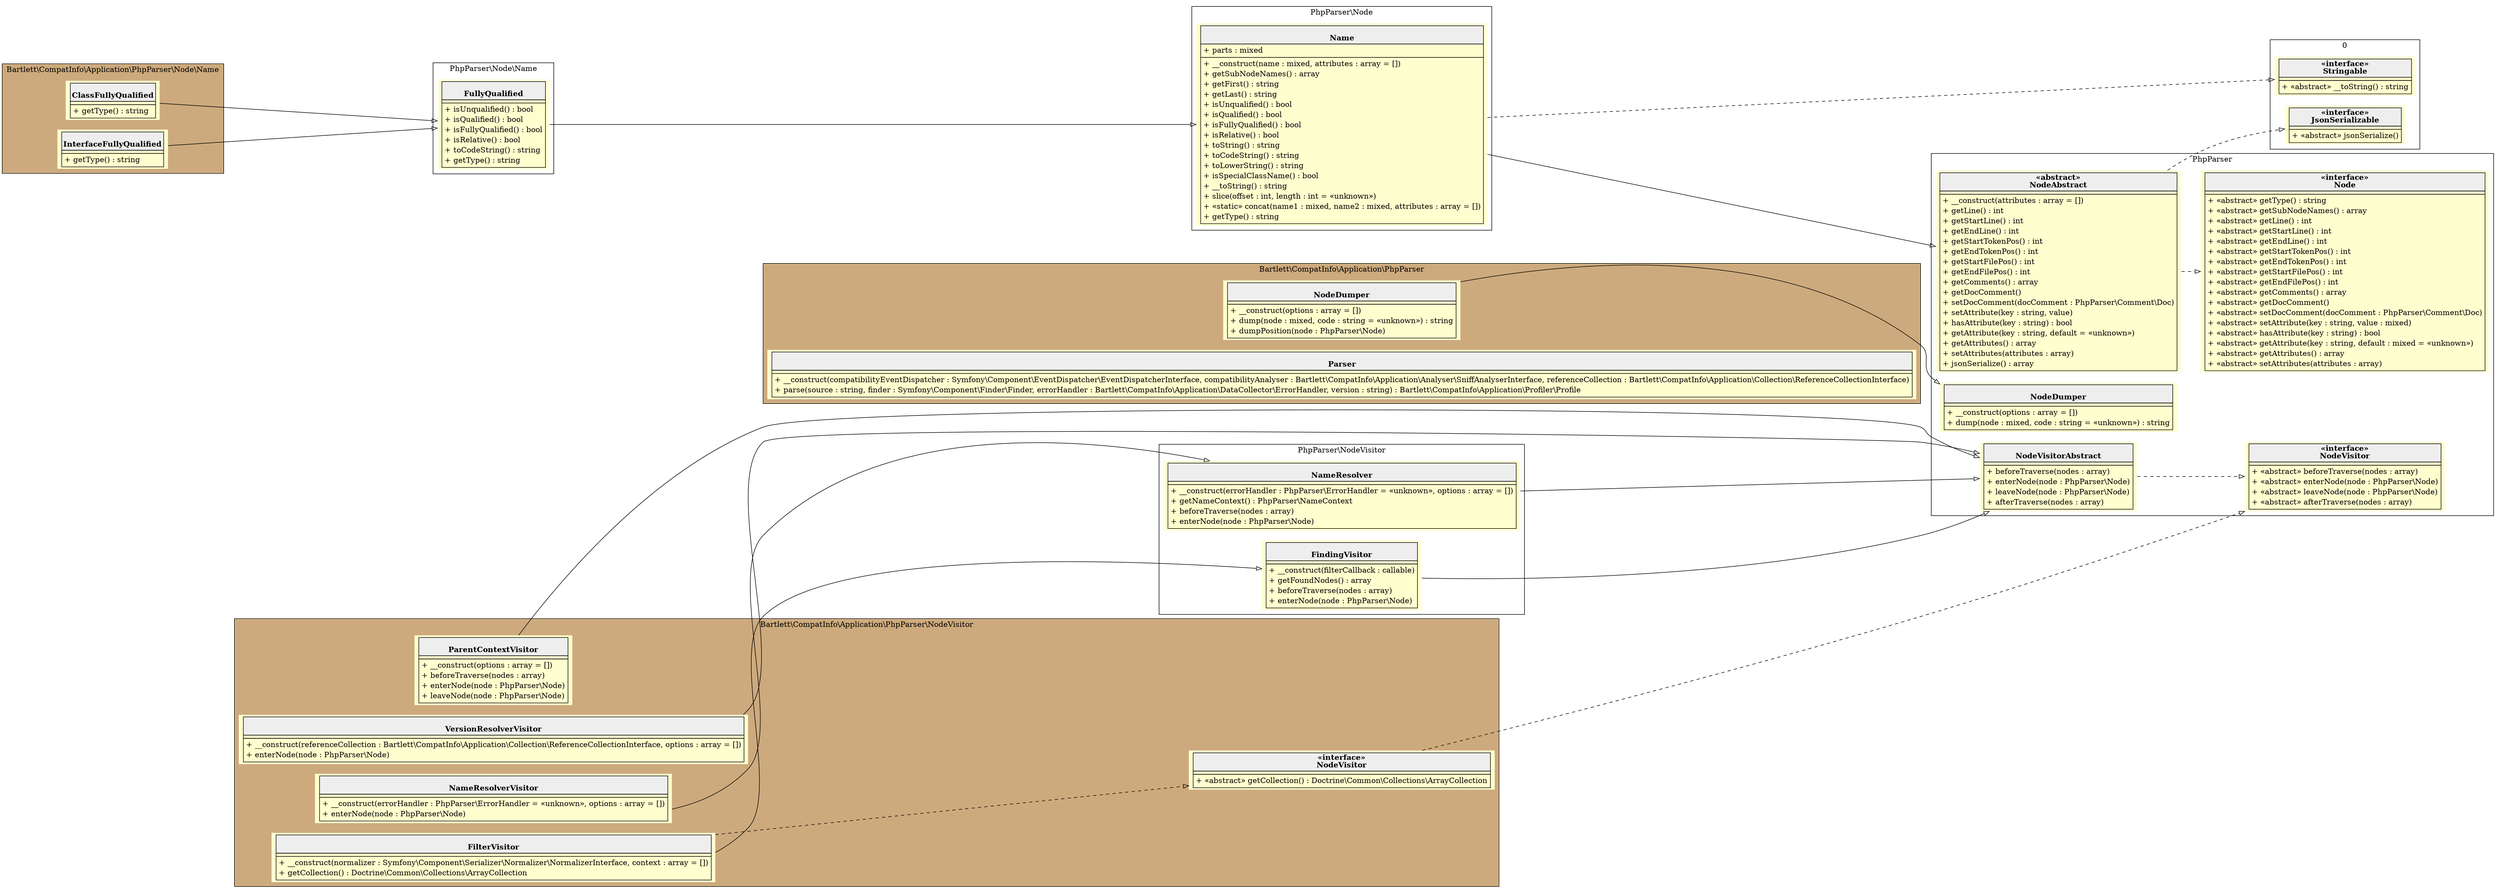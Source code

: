 digraph {
  graph [rankdir="LR" bgcolor="transparent"]
  node [fillcolor="#FEFECE" style="filled"]
  subgraph cluster_0 {
    graph [bgcolor="burlywood3"]
    label = "Bartlett\\CompatInfo\\Application\\PhpParser\\Node\\Name"
    "Bartlett\\CompatInfo\\Application\\PhpParser\\Node\\Name\\ClassFullyQualified" [shape="none" label=<
<table cellspacing="0" border="0" cellborder="1">
    <tr><td bgcolor="#eeeeee"><b><br/>ClassFullyQualified</b></td></tr>
    <tr><td></td></tr>
    <tr><td><table border="0" cellspacing="0" cellpadding="2">
    <tr><td align="left">+ getType() : string</td></tr>
</table></td></tr>
</table>>]
    "Bartlett\\CompatInfo\\Application\\PhpParser\\Node\\Name\\InterfaceFullyQualified" [shape="none" label=<
<table cellspacing="0" border="0" cellborder="1">
    <tr><td bgcolor="#eeeeee"><b><br/>InterfaceFullyQualified</b></td></tr>
    <tr><td></td></tr>
    <tr><td><table border="0" cellspacing="0" cellpadding="2">
    <tr><td align="left">+ getType() : string</td></tr>
</table></td></tr>
</table>>]
  }
  subgraph cluster_1 {
    label = "PhpParser\\Node\\Name"
    "PhpParser\\Node\\Name\\FullyQualified" [shape="none" label=<
<table cellspacing="0" border="0" cellborder="1">
    <tr><td bgcolor="#eeeeee"><b><br/>FullyQualified</b></td></tr>
    <tr><td></td></tr>
    <tr><td><table border="0" cellspacing="0" cellpadding="2">
    <tr><td align="left">+ isUnqualified() : bool</td></tr>
    <tr><td align="left">+ isQualified() : bool</td></tr>
    <tr><td align="left">+ isFullyQualified() : bool</td></tr>
    <tr><td align="left">+ isRelative() : bool</td></tr>
    <tr><td align="left">+ toCodeString() : string</td></tr>
    <tr><td align="left">+ getType() : string</td></tr>
</table></td></tr>
</table>>]
  }
  subgraph cluster_2 {
    label = "PhpParser\\Node"
    "PhpParser\\Node\\Name" [shape="none" label=<
<table cellspacing="0" border="0" cellborder="1">
    <tr><td bgcolor="#eeeeee"><b><br/>Name</b></td></tr>
    <tr><td><table border="0" cellspacing="0" cellpadding="2">
    <tr><td align="left">+ parts : mixed</td></tr>
</table></td></tr>
    <tr><td><table border="0" cellspacing="0" cellpadding="2">
    <tr><td align="left">+ __construct(name : mixed, attributes : array = [])</td></tr>
    <tr><td align="left">+ getSubNodeNames() : array</td></tr>
    <tr><td align="left">+ getFirst() : string</td></tr>
    <tr><td align="left">+ getLast() : string</td></tr>
    <tr><td align="left">+ isUnqualified() : bool</td></tr>
    <tr><td align="left">+ isQualified() : bool</td></tr>
    <tr><td align="left">+ isFullyQualified() : bool</td></tr>
    <tr><td align="left">+ isRelative() : bool</td></tr>
    <tr><td align="left">+ toString() : string</td></tr>
    <tr><td align="left">+ toCodeString() : string</td></tr>
    <tr><td align="left">+ toLowerString() : string</td></tr>
    <tr><td align="left">+ isSpecialClassName() : bool</td></tr>
    <tr><td align="left">+ __toString() : string</td></tr>
    <tr><td align="left">+ slice(offset : int, length : int = «unknown»)</td></tr>
    <tr><td align="left">+ «static» concat(name1 : mixed, name2 : mixed, attributes : array = [])</td></tr>
    <tr><td align="left">+ getType() : string</td></tr>
</table></td></tr>
</table>>]
  }
  subgraph cluster_3 {
    label = "PhpParser"
    "PhpParser\\NodeAbstract" [shape="none" label=<
<table cellspacing="0" border="0" cellborder="1">
    <tr><td bgcolor="#eeeeee"><b>«abstract»<br/>NodeAbstract</b></td></tr>
    <tr><td></td></tr>
    <tr><td><table border="0" cellspacing="0" cellpadding="2">
    <tr><td align="left">+ __construct(attributes : array = [])</td></tr>
    <tr><td align="left">+ getLine() : int</td></tr>
    <tr><td align="left">+ getStartLine() : int</td></tr>
    <tr><td align="left">+ getEndLine() : int</td></tr>
    <tr><td align="left">+ getStartTokenPos() : int</td></tr>
    <tr><td align="left">+ getEndTokenPos() : int</td></tr>
    <tr><td align="left">+ getStartFilePos() : int</td></tr>
    <tr><td align="left">+ getEndFilePos() : int</td></tr>
    <tr><td align="left">+ getComments() : array</td></tr>
    <tr><td align="left">+ getDocComment()</td></tr>
    <tr><td align="left">+ setDocComment(docComment : PhpParser\\Comment\\Doc)</td></tr>
    <tr><td align="left">+ setAttribute(key : string, value)</td></tr>
    <tr><td align="left">+ hasAttribute(key : string) : bool</td></tr>
    <tr><td align="left">+ getAttribute(key : string, default = «unknown»)</td></tr>
    <tr><td align="left">+ getAttributes() : array</td></tr>
    <tr><td align="left">+ setAttributes(attributes : array)</td></tr>
    <tr><td align="left">+ jsonSerialize() : array</td></tr>
</table></td></tr>
</table>>]
    "PhpParser\\Node" [shape="none" label=<
<table cellspacing="0" border="0" cellborder="1">
    <tr><td bgcolor="#eeeeee"><b>«interface»<br/>Node</b></td></tr>
    <tr><td></td></tr>
    <tr><td><table border="0" cellspacing="0" cellpadding="2">
    <tr><td align="left">+ «abstract» getType() : string</td></tr>
    <tr><td align="left">+ «abstract» getSubNodeNames() : array</td></tr>
    <tr><td align="left">+ «abstract» getLine() : int</td></tr>
    <tr><td align="left">+ «abstract» getStartLine() : int</td></tr>
    <tr><td align="left">+ «abstract» getEndLine() : int</td></tr>
    <tr><td align="left">+ «abstract» getStartTokenPos() : int</td></tr>
    <tr><td align="left">+ «abstract» getEndTokenPos() : int</td></tr>
    <tr><td align="left">+ «abstract» getStartFilePos() : int</td></tr>
    <tr><td align="left">+ «abstract» getEndFilePos() : int</td></tr>
    <tr><td align="left">+ «abstract» getComments() : array</td></tr>
    <tr><td align="left">+ «abstract» getDocComment()</td></tr>
    <tr><td align="left">+ «abstract» setDocComment(docComment : PhpParser\\Comment\\Doc)</td></tr>
    <tr><td align="left">+ «abstract» setAttribute(key : string, value : mixed)</td></tr>
    <tr><td align="left">+ «abstract» hasAttribute(key : string) : bool</td></tr>
    <tr><td align="left">+ «abstract» getAttribute(key : string, default : mixed = «unknown»)</td></tr>
    <tr><td align="left">+ «abstract» getAttributes() : array</td></tr>
    <tr><td align="left">+ «abstract» setAttributes(attributes : array)</td></tr>
</table></td></tr>
</table>>]
    "PhpParser\\NodeVisitorAbstract" [shape="none" label=<
<table cellspacing="0" border="0" cellborder="1">
    <tr><td bgcolor="#eeeeee"><b><br/>NodeVisitorAbstract</b></td></tr>
    <tr><td></td></tr>
    <tr><td><table border="0" cellspacing="0" cellpadding="2">
    <tr><td align="left">+ beforeTraverse(nodes : array)</td></tr>
    <tr><td align="left">+ enterNode(node : PhpParser\\Node)</td></tr>
    <tr><td align="left">+ leaveNode(node : PhpParser\\Node)</td></tr>
    <tr><td align="left">+ afterTraverse(nodes : array)</td></tr>
</table></td></tr>
</table>>]
    "PhpParser\\NodeVisitor" [shape="none" label=<
<table cellspacing="0" border="0" cellborder="1">
    <tr><td bgcolor="#eeeeee"><b>«interface»<br/>NodeVisitor</b></td></tr>
    <tr><td></td></tr>
    <tr><td><table border="0" cellspacing="0" cellpadding="2">
    <tr><td align="left">+ «abstract» beforeTraverse(nodes : array)</td></tr>
    <tr><td align="left">+ «abstract» enterNode(node : PhpParser\\Node)</td></tr>
    <tr><td align="left">+ «abstract» leaveNode(node : PhpParser\\Node)</td></tr>
    <tr><td align="left">+ «abstract» afterTraverse(nodes : array)</td></tr>
</table></td></tr>
</table>>]
    "PhpParser\\NodeDumper" [shape="none" label=<
<table cellspacing="0" border="0" cellborder="1">
    <tr><td bgcolor="#eeeeee"><b><br/>NodeDumper</b></td></tr>
    <tr><td></td></tr>
    <tr><td><table border="0" cellspacing="0" cellpadding="2">
    <tr><td align="left">+ __construct(options : array = [])</td></tr>
    <tr><td align="left">+ dump(node : mixed, code : string = «unknown») : string</td></tr>
</table></td></tr>
</table>>]
  }
  subgraph cluster_4 {
    label = 0
    "JsonSerializable" [shape="none" label=<
<table cellspacing="0" border="0" cellborder="1">
    <tr><td bgcolor="#eeeeee"><b>«interface»<br/>JsonSerializable</b></td></tr>
    <tr><td></td></tr>
    <tr><td><table border="0" cellspacing="0" cellpadding="2">
    <tr><td align="left">+ «abstract» jsonSerialize()</td></tr>
</table></td></tr>
</table>>]
    "Stringable" [shape="none" label=<
<table cellspacing="0" border="0" cellborder="1">
    <tr><td bgcolor="#eeeeee"><b>«interface»<br/>Stringable</b></td></tr>
    <tr><td></td></tr>
    <tr><td><table border="0" cellspacing="0" cellpadding="2">
    <tr><td align="left">+ «abstract» __toString() : string</td></tr>
</table></td></tr>
</table>>]
  }
  subgraph cluster_5 {
    graph [bgcolor="burlywood3"]
    label = "Bartlett\\CompatInfo\\Application\\PhpParser\\NodeVisitor"
    "Bartlett\\CompatInfo\\Application\\PhpParser\\NodeVisitor\\FilterVisitor" [shape="none" label=<
<table cellspacing="0" border="0" cellborder="1">
    <tr><td bgcolor="#eeeeee"><b><br/>FilterVisitor</b></td></tr>
    <tr><td></td></tr>
    <tr><td><table border="0" cellspacing="0" cellpadding="2">
    <tr><td align="left">+ __construct(normalizer : Symfony\\Component\\Serializer\\Normalizer\\NormalizerInterface, context : array = [])</td></tr>
    <tr><td align="left">+ getCollection() : Doctrine\\Common\\Collections\\ArrayCollection</td></tr>
</table></td></tr>
</table>>]
    "Bartlett\\CompatInfo\\Application\\PhpParser\\NodeVisitor\\NodeVisitor" [shape="none" label=<
<table cellspacing="0" border="0" cellborder="1">
    <tr><td bgcolor="#eeeeee"><b>«interface»<br/>NodeVisitor</b></td></tr>
    <tr><td></td></tr>
    <tr><td><table border="0" cellspacing="0" cellpadding="2">
    <tr><td align="left">+ «abstract» getCollection() : Doctrine\\Common\\Collections\\ArrayCollection</td></tr>
</table></td></tr>
</table>>]
    "Bartlett\\CompatInfo\\Application\\PhpParser\\NodeVisitor\\NameResolverVisitor" [shape="none" label=<
<table cellspacing="0" border="0" cellborder="1">
    <tr><td bgcolor="#eeeeee"><b><br/>NameResolverVisitor</b></td></tr>
    <tr><td></td></tr>
    <tr><td><table border="0" cellspacing="0" cellpadding="2">
    <tr><td align="left">+ __construct(errorHandler : PhpParser\\ErrorHandler = «unknown», options : array = [])</td></tr>
    <tr><td align="left">+ enterNode(node : PhpParser\\Node)</td></tr>
</table></td></tr>
</table>>]
    "Bartlett\\CompatInfo\\Application\\PhpParser\\NodeVisitor\\ParentContextVisitor" [shape="none" label=<
<table cellspacing="0" border="0" cellborder="1">
    <tr><td bgcolor="#eeeeee"><b><br/>ParentContextVisitor</b></td></tr>
    <tr><td></td></tr>
    <tr><td><table border="0" cellspacing="0" cellpadding="2">
    <tr><td align="left">+ __construct(options : array = [])</td></tr>
    <tr><td align="left">+ beforeTraverse(nodes : array)</td></tr>
    <tr><td align="left">+ enterNode(node : PhpParser\\Node)</td></tr>
    <tr><td align="left">+ leaveNode(node : PhpParser\\Node)</td></tr>
</table></td></tr>
</table>>]
    "Bartlett\\CompatInfo\\Application\\PhpParser\\NodeVisitor\\VersionResolverVisitor" [shape="none" label=<
<table cellspacing="0" border="0" cellborder="1">
    <tr><td bgcolor="#eeeeee"><b><br/>VersionResolverVisitor</b></td></tr>
    <tr><td></td></tr>
    <tr><td><table border="0" cellspacing="0" cellpadding="2">
    <tr><td align="left">+ __construct(referenceCollection : Bartlett\\CompatInfo\\Application\\Collection\\ReferenceCollectionInterface, options : array = [])</td></tr>
    <tr><td align="left">+ enterNode(node : PhpParser\\Node)</td></tr>
</table></td></tr>
</table>>]
  }
  subgraph cluster_6 {
    label = "PhpParser\\NodeVisitor"
    "PhpParser\\NodeVisitor\\FindingVisitor" [shape="none" label=<
<table cellspacing="0" border="0" cellborder="1">
    <tr><td bgcolor="#eeeeee"><b><br/>FindingVisitor</b></td></tr>
    <tr><td></td></tr>
    <tr><td><table border="0" cellspacing="0" cellpadding="2">
    <tr><td align="left">+ __construct(filterCallback : callable)</td></tr>
    <tr><td align="left">+ getFoundNodes() : array</td></tr>
    <tr><td align="left">+ beforeTraverse(nodes : array)</td></tr>
    <tr><td align="left">+ enterNode(node : PhpParser\\Node)</td></tr>
</table></td></tr>
</table>>]
    "PhpParser\\NodeVisitor\\NameResolver" [shape="none" label=<
<table cellspacing="0" border="0" cellborder="1">
    <tr><td bgcolor="#eeeeee"><b><br/>NameResolver</b></td></tr>
    <tr><td></td></tr>
    <tr><td><table border="0" cellspacing="0" cellpadding="2">
    <tr><td align="left">+ __construct(errorHandler : PhpParser\\ErrorHandler = «unknown», options : array = [])</td></tr>
    <tr><td align="left">+ getNameContext() : PhpParser\\NameContext</td></tr>
    <tr><td align="left">+ beforeTraverse(nodes : array)</td></tr>
    <tr><td align="left">+ enterNode(node : PhpParser\\Node)</td></tr>
</table></td></tr>
</table>>]
  }
  subgraph cluster_7 {
    graph [bgcolor="burlywood3"]
    label = "Bartlett\\CompatInfo\\Application\\PhpParser"
    "Bartlett\\CompatInfo\\Application\\PhpParser\\NodeDumper" [shape="none" label=<
<table cellspacing="0" border="0" cellborder="1">
    <tr><td bgcolor="#eeeeee"><b><br/>NodeDumper</b></td></tr>
    <tr><td></td></tr>
    <tr><td><table border="0" cellspacing="0" cellpadding="2">
    <tr><td align="left">+ __construct(options : array = [])</td></tr>
    <tr><td align="left">+ dump(node : mixed, code : string = «unknown») : string</td></tr>
    <tr><td align="left">+ dumpPosition(node : PhpParser\\Node)</td></tr>
</table></td></tr>
</table>>]
    "Bartlett\\CompatInfo\\Application\\PhpParser\\Parser" [shape="none" label=<
<table cellspacing="0" border="0" cellborder="1">
    <tr><td bgcolor="#eeeeee"><b><br/>Parser</b></td></tr>
    <tr><td></td></tr>
    <tr><td><table border="0" cellspacing="0" cellpadding="2">
    <tr><td align="left">+ __construct(compatibilityEventDispatcher : Symfony\\Component\\EventDispatcher\\EventDispatcherInterface, compatibilityAnalyser : Bartlett\\CompatInfo\\Application\\Analyser\\SniffAnalyserInterface, referenceCollection : Bartlett\\CompatInfo\\Application\\Collection\\ReferenceCollectionInterface)</td></tr>
    <tr><td align="left">+ parse(source : string, finder : Symfony\\Component\\Finder\\Finder, errorHandler : Bartlett\\CompatInfo\\Application\\DataCollector\\ErrorHandler, version : string) : Bartlett\\CompatInfo\\Application\\Profiler\\Profile</td></tr>
</table></td></tr>
</table>>]
  }
  "PhpParser\\NodeAbstract" -> "PhpParser\\Node" [arrowhead="empty" style="dashed"]
  "PhpParser\\NodeAbstract" -> "JsonSerializable" [arrowhead="empty" style="dashed"]
  "PhpParser\\Node\\Name" -> "PhpParser\\NodeAbstract" [arrowhead="empty" style="filled"]
  "PhpParser\\Node\\Name" -> "Stringable" [arrowhead="empty" style="dashed"]
  "PhpParser\\Node\\Name\\FullyQualified" -> "PhpParser\\Node\\Name" [arrowhead="empty" style="filled"]
  "Bartlett\\CompatInfo\\Application\\PhpParser\\Node\\Name\\ClassFullyQualified" -> "PhpParser\\Node\\Name\\FullyQualified" [arrowhead="empty" style="filled"]
  "Bartlett\\CompatInfo\\Application\\PhpParser\\Node\\Name\\InterfaceFullyQualified" -> "PhpParser\\Node\\Name\\FullyQualified" [arrowhead="empty" style="filled"]
  "PhpParser\\NodeVisitorAbstract" -> "PhpParser\\NodeVisitor" [arrowhead="empty" style="dashed"]
  "PhpParser\\NodeVisitor\\FindingVisitor" -> "PhpParser\\NodeVisitorAbstract" [arrowhead="empty" style="filled"]
  "Bartlett\\CompatInfo\\Application\\PhpParser\\NodeVisitor\\FilterVisitor" -> "PhpParser\\NodeVisitor\\FindingVisitor" [arrowhead="empty" style="filled"]
  "Bartlett\\CompatInfo\\Application\\PhpParser\\NodeVisitor\\NodeVisitor" -> "PhpParser\\NodeVisitor" [arrowhead="empty" style="dashed"]
  "Bartlett\\CompatInfo\\Application\\PhpParser\\NodeVisitor\\FilterVisitor" -> "Bartlett\\CompatInfo\\Application\\PhpParser\\NodeVisitor\\NodeVisitor" [arrowhead="empty" style="dashed"]
  "PhpParser\\NodeVisitor\\NameResolver" -> "PhpParser\\NodeVisitorAbstract" [arrowhead="empty" style="filled"]
  "Bartlett\\CompatInfo\\Application\\PhpParser\\NodeVisitor\\NameResolverVisitor" -> "PhpParser\\NodeVisitor\\NameResolver" [arrowhead="empty" style="filled"]
  "Bartlett\\CompatInfo\\Application\\PhpParser\\NodeVisitor\\ParentContextVisitor" -> "PhpParser\\NodeVisitorAbstract" [arrowhead="empty" style="filled"]
  "Bartlett\\CompatInfo\\Application\\PhpParser\\NodeVisitor\\VersionResolverVisitor" -> "PhpParser\\NodeVisitorAbstract" [arrowhead="empty" style="filled"]
  "Bartlett\\CompatInfo\\Application\\PhpParser\\NodeDumper" -> "PhpParser\\NodeDumper" [arrowhead="empty" style="filled"]
}
